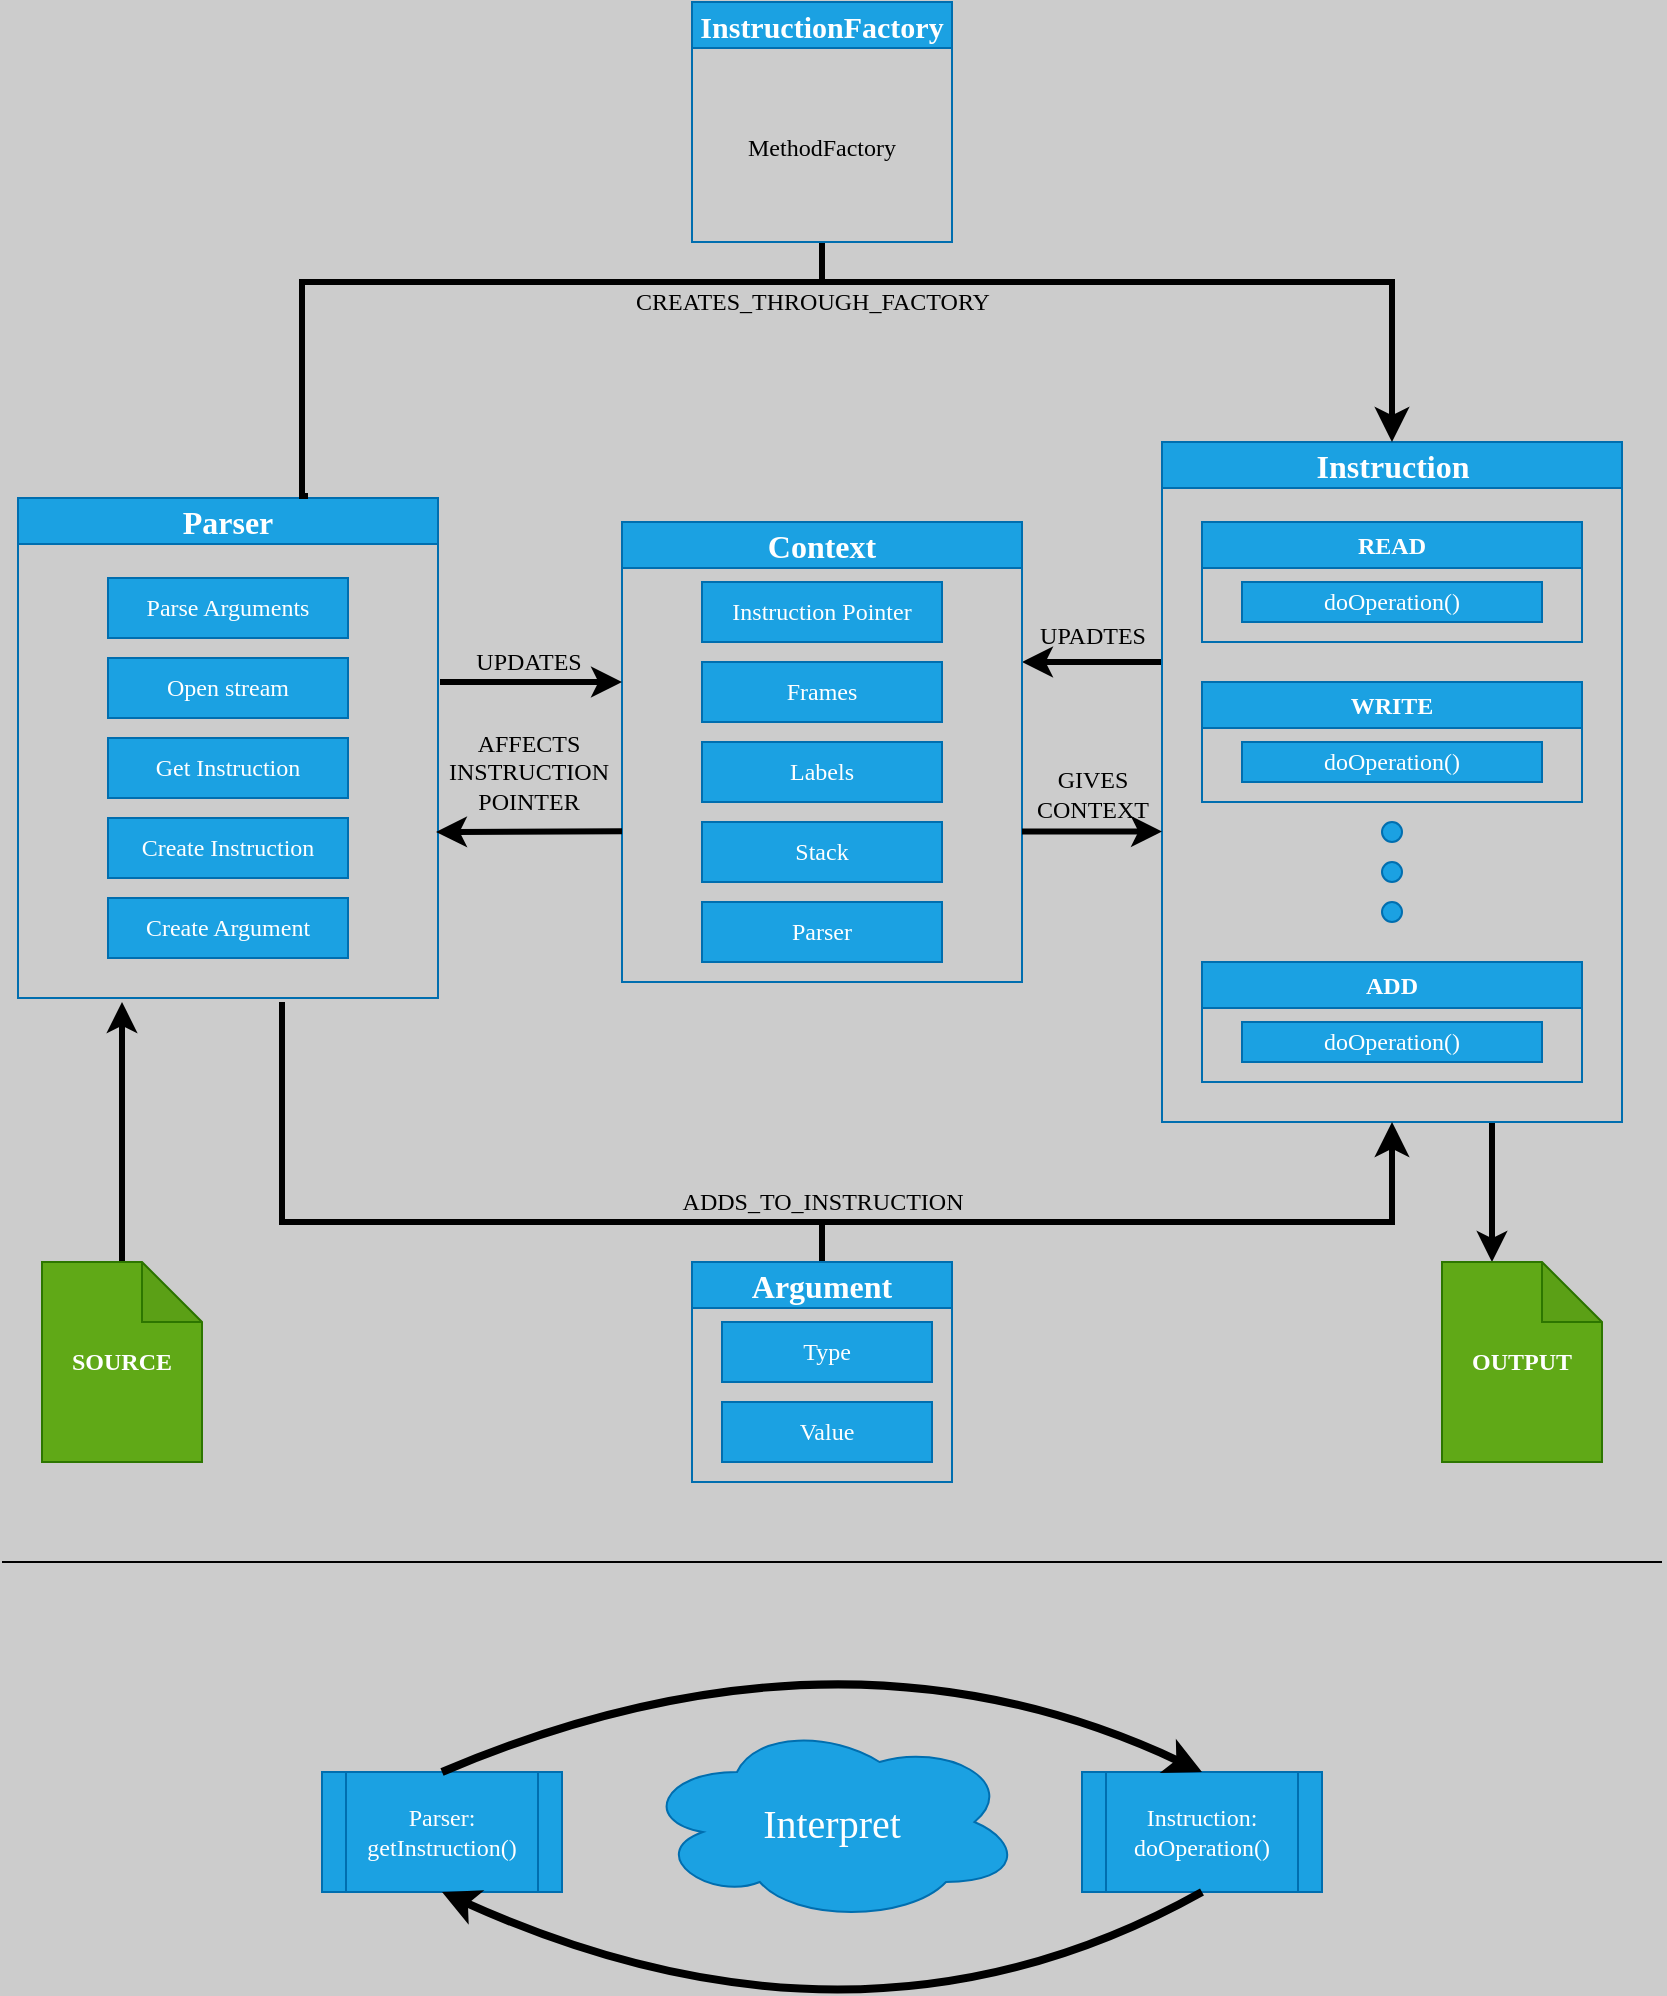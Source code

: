 <mxfile>
    <diagram id="eDJynQHFb0pxXrc14uqn" name="Page-1">
        <mxGraphModel dx="1014" dy="836" grid="0" gridSize="10" guides="1" tooltips="1" connect="1" arrows="1" fold="1" page="1" pageScale="1" pageWidth="850" pageHeight="1100" background="#CCCCCC" math="0" shadow="0">
            <root>
                <mxCell id="0"/>
                <mxCell id="1" parent="0"/>
                <mxCell id="46" value="" style="edgeStyle=orthogonalEdgeStyle;curved=1;startArrow=classic;startFill=1;endArrow=none;endFill=0;fontFamily=Verdana;fontSize=12;labelBorderColor=none;html=1;fontColor=#000000;strokeWidth=3;strokeColor=#000000;" edge="1" parent="1">
                    <mxGeometry relative="1" as="geometry">
                        <mxPoint x="590" y="350" as="targetPoint"/>
                        <mxPoint x="520" y="350" as="sourcePoint"/>
                    </mxGeometry>
                </mxCell>
                <mxCell id="66" value="UPADTES" style="edgeLabel;align=center;verticalAlign=middle;resizable=0;points=[];fontFamily=Verdana;fontSize=12;labelBackgroundColor=none;labelBorderColor=none;html=1;fontColor=#000000;" vertex="1" connectable="0" parent="46">
                    <mxGeometry x="0.252" relative="1" as="geometry">
                        <mxPoint x="-9" y="-13" as="offset"/>
                    </mxGeometry>
                </mxCell>
                <mxCell id="3" value="Context" style="swimlane;whiteSpace=wrap;fontFamily=Verdana;fontSize=16;labelBorderColor=none;html=1;fillColor=#1ba1e2;fontColor=#FFFFFF;strokeColor=#006EAF;" vertex="1" parent="1">
                    <mxGeometry x="320" y="280" width="200" height="230" as="geometry"/>
                </mxCell>
                <mxCell id="23" value="Instruction Pointer" style="rounded=0;whiteSpace=wrap;fontFamily=Verdana;fontSize=12;labelBorderColor=none;html=1;fillColor=#1ba1e2;fontColor=#FFFFFF;strokeColor=#006EAF;" vertex="1" parent="3">
                    <mxGeometry x="40" y="30" width="120" height="30" as="geometry"/>
                </mxCell>
                <mxCell id="24" value="Frames" style="rounded=0;whiteSpace=wrap;fontFamily=Verdana;fontSize=12;labelBorderColor=none;html=1;fillColor=#1ba1e2;fontColor=#FFFFFF;strokeColor=#006EAF;" vertex="1" parent="3">
                    <mxGeometry x="40" y="70" width="120" height="30" as="geometry"/>
                </mxCell>
                <mxCell id="25" value="Labels" style="rounded=0;whiteSpace=wrap;fontFamily=Verdana;fontSize=12;labelBorderColor=none;html=1;fillColor=#1ba1e2;fontColor=#FFFFFF;strokeColor=#006EAF;" vertex="1" parent="3">
                    <mxGeometry x="40" y="110" width="120" height="30" as="geometry"/>
                </mxCell>
                <mxCell id="26" value="Stack" style="rounded=0;whiteSpace=wrap;fontFamily=Verdana;fontSize=12;labelBorderColor=none;html=1;fillColor=#1ba1e2;fontColor=#FFFFFF;strokeColor=#006EAF;" vertex="1" parent="3">
                    <mxGeometry x="40" y="150" width="120" height="30" as="geometry"/>
                </mxCell>
                <mxCell id="27" value="Parser" style="rounded=0;whiteSpace=wrap;fontFamily=Verdana;fontSize=12;labelBorderColor=none;html=1;fillColor=#1ba1e2;fontColor=#FFFFFF;strokeColor=#006EAF;" vertex="1" parent="3">
                    <mxGeometry x="40" y="190" width="120" height="30" as="geometry"/>
                </mxCell>
                <mxCell id="64" value="" style="edgeStyle=none;startArrow=none;startFill=0;endArrow=none;endFill=0;fontFamily=Verdana;fontSize=12;labelBorderColor=none;html=1;fontColor=#000000;strokeColor=#000000;strokeWidth=3;" edge="1" parent="1" source="4">
                    <mxGeometry relative="1" as="geometry">
                        <mxPoint x="420" y="160" as="targetPoint"/>
                    </mxGeometry>
                </mxCell>
                <mxCell id="4" value="&lt;font style=&quot;font-size: 15px;&quot;&gt;InstructionFactory&lt;/font&gt;" style="swimlane;whiteSpace=wrap;fontFamily=Verdana;fontSize=12;labelBorderColor=none;html=1;fontColor=#ffffff;fillColor=#1ba1e2;strokeColor=#006EAF;" vertex="1" parent="1">
                    <mxGeometry x="355" y="20" width="130" height="120" as="geometry"/>
                </mxCell>
                <mxCell id="21" value="&lt;font color=&quot;#000000&quot;&gt;MethodFactory&lt;/font&gt;" style="whiteSpace=wrap;fontFamily=Verdana;fontSize=12;labelBorderColor=none;html=1;fillColor=none;fontColor=default;strokeColor=none;" vertex="1" parent="4">
                    <mxGeometry y="25" width="130" height="95" as="geometry"/>
                </mxCell>
                <mxCell id="5" value="Parser" style="swimlane;whiteSpace=wrap;fontFamily=Verdana;fontSize=16;labelBorderColor=none;html=1;fillColor=#1ba1e2;strokeColor=#006EAF;fontColor=#FFFFFF;" vertex="1" parent="1">
                    <mxGeometry x="18" y="268" width="210" height="250" as="geometry"/>
                </mxCell>
                <mxCell id="9" value="Parse Arguments" style="rounded=0;whiteSpace=wrap;fontFamily=Verdana;fontSize=12;labelBorderColor=none;html=1;fillColor=#1ba1e2;strokeColor=#006EAF;fontColor=#FFFFFF;" vertex="1" parent="5">
                    <mxGeometry x="45" y="40" width="120" height="30" as="geometry"/>
                </mxCell>
                <mxCell id="29" value="Get Instruction" style="rounded=0;whiteSpace=wrap;fontFamily=Verdana;fontSize=12;labelBorderColor=none;html=1;fillColor=#1ba1e2;strokeColor=#006EAF;fontColor=#FFFFFF;" vertex="1" parent="5">
                    <mxGeometry x="45" y="120" width="120" height="30" as="geometry"/>
                </mxCell>
                <mxCell id="30" value="Create Instruction" style="rounded=0;whiteSpace=wrap;fontFamily=Verdana;fontSize=12;labelBorderColor=none;html=1;fillColor=#1ba1e2;strokeColor=#006EAF;fontColor=#FFFFFF;" vertex="1" parent="5">
                    <mxGeometry x="45" y="160" width="120" height="30" as="geometry"/>
                </mxCell>
                <mxCell id="36" value="Create Argument" style="rounded=0;whiteSpace=wrap;fontFamily=Verdana;fontSize=12;labelBorderColor=none;html=1;fillColor=#1ba1e2;strokeColor=#006EAF;fontColor=#FFFFFF;" vertex="1" parent="5">
                    <mxGeometry x="45" y="200" width="120" height="30" as="geometry"/>
                </mxCell>
                <mxCell id="37" value="Open stream" style="rounded=0;whiteSpace=wrap;fontFamily=Verdana;fontSize=12;labelBorderColor=none;html=1;fillColor=#1ba1e2;strokeColor=#006EAF;fontColor=#FFFFFF;" vertex="1" parent="5">
                    <mxGeometry x="45" y="80" width="120" height="30" as="geometry"/>
                </mxCell>
                <mxCell id="56" value="" style="edgeStyle=none;startArrow=none;startFill=0;fontFamily=Verdana;fontSize=12;labelBorderColor=none;html=1;fontColor=#000000;strokeWidth=3;strokeColor=#000000;" edge="1" parent="1" source="8">
                    <mxGeometry relative="1" as="geometry">
                        <mxPoint x="70" y="520" as="targetPoint"/>
                    </mxGeometry>
                </mxCell>
                <mxCell id="8" value="SOURCE" style="shape=note;whiteSpace=wrap;backgroundOutline=1;darkOpacity=0.05;fontFamily=Verdana;fontSize=12;labelBorderColor=none;html=1;fillColor=#60a917;strokeColor=#2D7600;fontColor=#ffffff;fontStyle=1" vertex="1" parent="1">
                    <mxGeometry x="30" y="650" width="80" height="100" as="geometry"/>
                </mxCell>
                <mxCell id="13" value="READ" style="swimlane;whiteSpace=wrap;fontFamily=Verdana;fontSize=12;labelBorderColor=none;html=1;fillColor=#1ba1e2;strokeColor=#006EAF;fontColor=#ffffff;" vertex="1" parent="1">
                    <mxGeometry x="610" y="280" width="190" height="60" as="geometry"/>
                </mxCell>
                <mxCell id="14" value="WRITE" style="swimlane;whiteSpace=wrap;fontFamily=Verdana;fontSize=12;labelBorderColor=none;html=1;fillColor=#1ba1e2;strokeColor=#006EAF;fontColor=#ffffff;" vertex="1" parent="1">
                    <mxGeometry x="610" y="360" width="190" height="60" as="geometry"/>
                </mxCell>
                <mxCell id="15" value="ADD" style="swimlane;whiteSpace=wrap;fontFamily=Verdana;fontSize=12;labelBorderColor=none;html=1;fillColor=#1ba1e2;strokeColor=#006EAF;fontColor=#ffffff;" vertex="1" parent="1">
                    <mxGeometry x="610" y="500" width="190" height="60" as="geometry"/>
                </mxCell>
                <mxCell id="16" value="" style="ellipse;whiteSpace=wrap;aspect=fixed;fontFamily=Verdana;fontSize=12;labelBorderColor=none;html=1;fillColor=#1ba1e2;strokeColor=#006EAF;fontColor=#ffffff;" vertex="1" parent="1">
                    <mxGeometry x="700" y="430" width="10" height="10" as="geometry"/>
                </mxCell>
                <mxCell id="17" value="" style="ellipse;whiteSpace=wrap;aspect=fixed;fontFamily=Verdana;fontSize=12;labelBorderColor=none;html=1;fillColor=#1ba1e2;strokeColor=#006EAF;fontColor=#ffffff;" vertex="1" parent="1">
                    <mxGeometry x="700" y="450" width="10" height="10" as="geometry"/>
                </mxCell>
                <mxCell id="18" value="" style="ellipse;whiteSpace=wrap;aspect=fixed;fontFamily=Verdana;fontSize=12;labelBorderColor=none;html=1;fillColor=#1ba1e2;strokeColor=#006EAF;fontColor=#ffffff;" vertex="1" parent="1">
                    <mxGeometry x="700" y="470" width="10" height="10" as="geometry"/>
                </mxCell>
                <mxCell id="101" value="" style="edgeStyle=none;rounded=0;sketch=0;entryX=0;entryY=0;entryDx=25;entryDy=0;entryPerimeter=0;shadow=0;fontSize=12;startArrow=none;startFill=0;endArrow=classic;endFill=1;fontFamily=Verdana;labelBorderColor=none;html=1;fontColor=#000000;fillColor=#1ba1e2;strokeColor=#000000;strokeWidth=3;" edge="1" parent="1" target="65">
                    <mxGeometry relative="1" as="geometry">
                        <mxPoint x="755" y="580" as="sourcePoint"/>
                    </mxGeometry>
                </mxCell>
                <mxCell id="19" value="Instruction" style="swimlane;fontFamily=Verdana;fontSize=16;labelBorderColor=none;labelBackgroundColor=none;html=1;fillColor=#1ba1e2;strokeColor=#006EAF;fontColor=#ffffff;" vertex="1" parent="1">
                    <mxGeometry x="590" y="240" width="230" height="340" as="geometry"/>
                </mxCell>
                <mxCell id="38" value="doOperation()" style="rounded=0;whiteSpace=wrap;fontFamily=Verdana;fontSize=12;labelBorderColor=none;html=1;fillColor=#1ba1e2;strokeColor=#006EAF;fontColor=#ffffff;" vertex="1" parent="19">
                    <mxGeometry x="40" y="70" width="150" height="20" as="geometry"/>
                </mxCell>
                <mxCell id="40" value="doOperation()" style="rounded=0;whiteSpace=wrap;fontFamily=Verdana;fontSize=12;labelBorderColor=none;html=1;fillColor=#1ba1e2;strokeColor=#006EAF;fontColor=#ffffff;" vertex="1" parent="19">
                    <mxGeometry x="40" y="150" width="150" height="20" as="geometry"/>
                </mxCell>
                <mxCell id="41" value="doOperation()" style="rounded=0;whiteSpace=wrap;fontFamily=Verdana;fontSize=12;labelBorderColor=none;html=1;fillColor=#1ba1e2;strokeColor=#006EAF;fontColor=#ffffff;" vertex="1" parent="19">
                    <mxGeometry x="40" y="290" width="150" height="20" as="geometry"/>
                </mxCell>
                <mxCell id="63" value="" style="edgeStyle=none;startArrow=none;startFill=0;endArrow=none;endFill=0;fontFamily=Verdana;fontSize=12;labelBorderColor=none;html=1;fontColor=#000000;strokeWidth=3;strokeColor=#000000;" edge="1" parent="1" source="31">
                    <mxGeometry relative="1" as="geometry">
                        <mxPoint x="420" y="630" as="targetPoint"/>
                    </mxGeometry>
                </mxCell>
                <mxCell id="31" value="Argument" style="swimlane;whiteSpace=wrap;fontFamily=Verdana;fontSize=16;labelBorderColor=none;html=1;fontColor=#ffffff;fillColor=#1ba1e2;strokeColor=#006EAF;" vertex="1" parent="1">
                    <mxGeometry x="355" y="650" width="130" height="110" as="geometry">
                        <mxRectangle x="255" y="650" width="100" height="30" as="alternateBounds"/>
                    </mxGeometry>
                </mxCell>
                <mxCell id="33" value="Type" style="rounded=0;whiteSpace=wrap;fontFamily=Verdana;fontSize=12;labelBorderColor=none;html=1;fontColor=#ffffff;fillColor=#1ba1e2;strokeColor=#006EAF;" vertex="1" parent="31">
                    <mxGeometry x="15" y="30" width="105" height="30" as="geometry"/>
                </mxCell>
                <mxCell id="34" value="Value" style="rounded=0;whiteSpace=wrap;fontFamily=Verdana;fontSize=12;labelBorderColor=none;html=1;fontColor=#ffffff;fillColor=#1ba1e2;strokeColor=#006EAF;" vertex="1" parent="31">
                    <mxGeometry x="15" y="70" width="105" height="30" as="geometry"/>
                </mxCell>
                <mxCell id="47" value="" style="edgeStyle=segmentEdgeStyle;endArrow=classic;curved=0;rounded=0;endSize=8;startSize=8;fontFamily=Verdana;fontSize=12;labelBorderColor=none;html=1;strokeWidth=3;fillColor=#f5f5f5;strokeColor=#000000;fontColor=#000000;" edge="1" parent="1" target="19">
                    <mxGeometry width="50" height="50" relative="1" as="geometry">
                        <mxPoint x="163" y="267" as="sourcePoint"/>
                        <mxPoint x="800" y="120" as="targetPoint"/>
                        <Array as="points">
                            <mxPoint x="160" y="160"/>
                            <mxPoint x="705" y="160"/>
                        </Array>
                    </mxGeometry>
                </mxCell>
                <mxCell id="57" value="CREATES_THROUGH_FACTORY" style="edgeLabel;align=center;verticalAlign=middle;resizable=0;points=[];fontFamily=Verdana;fontSize=12;labelBackgroundColor=none;labelBorderColor=none;html=1;fontColor=#000000;" vertex="1" connectable="0" parent="47">
                    <mxGeometry x="-0.07" y="1" relative="1" as="geometry">
                        <mxPoint x="23" y="11" as="offset"/>
                    </mxGeometry>
                </mxCell>
                <mxCell id="49" value="" style="edgeStyle=segmentEdgeStyle;endArrow=classic;curved=0;rounded=0;endSize=8;startSize=8;entryX=0.5;entryY=1;entryDx=0;entryDy=0;fontFamily=Verdana;fontSize=12;labelBorderColor=none;html=1;fontColor=#000000;strokeWidth=3;strokeColor=#000000;" edge="1" parent="1" target="19">
                    <mxGeometry width="50" height="50" relative="1" as="geometry">
                        <mxPoint x="150" y="520" as="sourcePoint"/>
                        <mxPoint x="560" y="560" as="targetPoint"/>
                        <Array as="points">
                            <mxPoint x="150" y="630"/>
                            <mxPoint x="705" y="630"/>
                        </Array>
                    </mxGeometry>
                </mxCell>
                <mxCell id="59" value="ADDS_TO_INSTRUCTION" style="edgeLabel;align=center;verticalAlign=middle;resizable=0;points=[];fontFamily=Verdana;fontSize=12;labelBackgroundColor=none;labelBorderColor=none;html=1;fontColor=#000000;" vertex="1" connectable="0" parent="49">
                    <mxGeometry x="0.171" y="4" relative="1" as="geometry">
                        <mxPoint x="-39" y="-6" as="offset"/>
                    </mxGeometry>
                </mxCell>
                <mxCell id="65" value="OUTPUT" style="shape=note;whiteSpace=wrap;backgroundOutline=1;darkOpacity=0.05;fontFamily=Verdana;fontSize=12;labelBorderColor=none;html=1;fillColor=#60a917;strokeColor=#2D7600;fontColor=#ffffff;fontStyle=1" vertex="1" parent="1">
                    <mxGeometry x="730" y="650" width="80" height="100" as="geometry"/>
                </mxCell>
                <mxCell id="67" value="" style="edgeStyle=orthogonalEdgeStyle;curved=1;startArrow=none;startFill=0;endArrow=classic;endFill=1;fontFamily=Verdana;fontSize=12;labelBorderColor=none;html=1;fontColor=#000000;strokeWidth=3;strokeColor=#000000;" edge="1" parent="1">
                    <mxGeometry relative="1" as="geometry">
                        <mxPoint x="590" y="434.76" as="targetPoint"/>
                        <mxPoint x="520" y="434.76" as="sourcePoint"/>
                    </mxGeometry>
                </mxCell>
                <mxCell id="68" value="GIVES&lt;br&gt;CONTEXT" style="edgeLabel;align=center;verticalAlign=middle;resizable=0;points=[];fontFamily=Verdana;fontSize=12;labelBackgroundColor=none;labelBorderColor=none;html=1;fontColor=#000000;" vertex="1" connectable="0" parent="67">
                    <mxGeometry x="0.252" relative="1" as="geometry">
                        <mxPoint x="-9" y="-19" as="offset"/>
                    </mxGeometry>
                </mxCell>
                <mxCell id="70" value="" style="edgeStyle=none;entryX=0;entryY=0.5;entryDx=0;entryDy=0;startArrow=none;startFill=0;endArrow=classic;endFill=1;fontFamily=Verdana;fontSize=12;labelBorderColor=none;html=1;fontColor=#000000;strokeWidth=3;strokeColor=#000000;" edge="1" parent="1">
                    <mxGeometry relative="1" as="geometry">
                        <mxPoint x="229" y="360" as="sourcePoint"/>
                        <mxPoint x="320" y="360" as="targetPoint"/>
                    </mxGeometry>
                </mxCell>
                <mxCell id="71" value="UPDATES" style="edgeLabel;align=center;verticalAlign=middle;resizable=0;points=[];fontFamily=Verdana;fontSize=12;labelBackgroundColor=none;labelBorderColor=none;html=1;fontColor=#000000;" vertex="1" connectable="0" parent="70">
                    <mxGeometry x="-0.416" relative="1" as="geometry">
                        <mxPoint x="17" y="-10" as="offset"/>
                    </mxGeometry>
                </mxCell>
                <mxCell id="72" value="" style="edgeStyle=none;entryX=0;entryY=0.5;entryDx=0;entryDy=0;startArrow=classic;startFill=1;endArrow=none;endFill=0;fontFamily=Verdana;fontSize=12;labelBorderColor=none;html=1;fontColor=#000000;strokeWidth=3;strokeColor=#000000;" edge="1" parent="1">
                    <mxGeometry relative="1" as="geometry">
                        <mxPoint x="227" y="434.97" as="sourcePoint"/>
                        <mxPoint x="320" y="434.68" as="targetPoint"/>
                    </mxGeometry>
                </mxCell>
                <mxCell id="73" value="AFFECTS&lt;br&gt;INSTRUCTION&lt;br&gt;POINTER" style="edgeLabel;align=center;verticalAlign=middle;resizable=0;points=[];fontFamily=Verdana;fontSize=12;labelBackgroundColor=none;labelBorderColor=none;html=1;fontColor=#000000;" vertex="1" connectable="0" parent="72">
                    <mxGeometry x="-0.416" relative="1" as="geometry">
                        <mxPoint x="19" y="-30" as="offset"/>
                    </mxGeometry>
                </mxCell>
                <mxCell id="83" value="Interpret&lt;br style=&quot;font-size: 20px;&quot;&gt;" style="ellipse;shape=cloud;whiteSpace=wrap;fontSize=20;fontFamily=Verdana;labelBorderColor=none;html=1;fontColor=#ffffff;fillColor=#1ba1e2;strokeColor=#006EAF;" vertex="1" parent="1">
                    <mxGeometry x="330" y="880" width="190" height="100" as="geometry"/>
                </mxCell>
                <mxCell id="93" value="Instruction:&lt;br&gt;doOperation()" style="shape=process;whiteSpace=wrap;backgroundOutline=1;fontFamily=Verdana;fontSize=12;labelBorderColor=none;html=1;fontColor=#ffffff;fillColor=#1ba1e2;strokeColor=#006EAF;" vertex="1" parent="1">
                    <mxGeometry x="550" y="905" width="120" height="60" as="geometry"/>
                </mxCell>
                <mxCell id="95" value="Parser:&lt;br&gt;getInstruction()" style="shape=process;whiteSpace=wrap;backgroundOutline=1;fontFamily=Verdana;fontSize=12;labelBorderColor=none;html=1;fontColor=#ffffff;fillColor=#1ba1e2;strokeColor=#006EAF;" vertex="1" parent="1">
                    <mxGeometry x="170" y="905" width="120" height="60" as="geometry"/>
                </mxCell>
                <mxCell id="102" value="" style="endArrow=none;rounded=0;shadow=0;sketch=0;fontSize=12;fontFamily=Verdana;labelBorderColor=none;html=1;fontColor=#000000;strokeColor=#000000;" edge="1" parent="1">
                    <mxGeometry width="50" height="50" relative="1" as="geometry">
                        <mxPoint x="10" y="800" as="sourcePoint"/>
                        <mxPoint x="840" y="800" as="targetPoint"/>
                    </mxGeometry>
                </mxCell>
                <mxCell id="104" value="" style="curved=1;endArrow=classic;rounded=0;shadow=0;sketch=0;fontSize=12;entryX=0.5;entryY=0;entryDx=0;entryDy=0;exitX=0.5;exitY=0;exitDx=0;exitDy=0;fontFamily=Verdana;labelBorderColor=none;html=1;fontColor=#000000;fillColor=#1ba1e2;strokeColor=#000000;strokeWidth=4;" edge="1" parent="1" source="95" target="93">
                    <mxGeometry width="50" height="50" relative="1" as="geometry">
                        <mxPoint x="270" y="900" as="sourcePoint"/>
                        <mxPoint x="320" y="850" as="targetPoint"/>
                        <Array as="points">
                            <mxPoint x="430" y="820"/>
                        </Array>
                    </mxGeometry>
                </mxCell>
                <mxCell id="107" value="" style="curved=1;endArrow=none;rounded=0;shadow=0;sketch=0;fontSize=12;entryX=0.5;entryY=1;entryDx=0;entryDy=0;exitX=0.5;exitY=1;exitDx=0;exitDy=0;startArrow=classic;startFill=1;endFill=0;fontFamily=Verdana;labelBorderColor=none;html=1;fontColor=#000000;strokeColor=#000000;strokeWidth=4;" edge="1" parent="1" source="95" target="93">
                    <mxGeometry width="50" height="50" relative="1" as="geometry">
                        <mxPoint x="228" y="965" as="sourcePoint"/>
                        <mxPoint x="622.4" y="963.38" as="targetPoint"/>
                        <Array as="points">
                            <mxPoint x="440" y="1060"/>
                        </Array>
                    </mxGeometry>
                </mxCell>
            </root>
        </mxGraphModel>
    </diagram>
</mxfile>